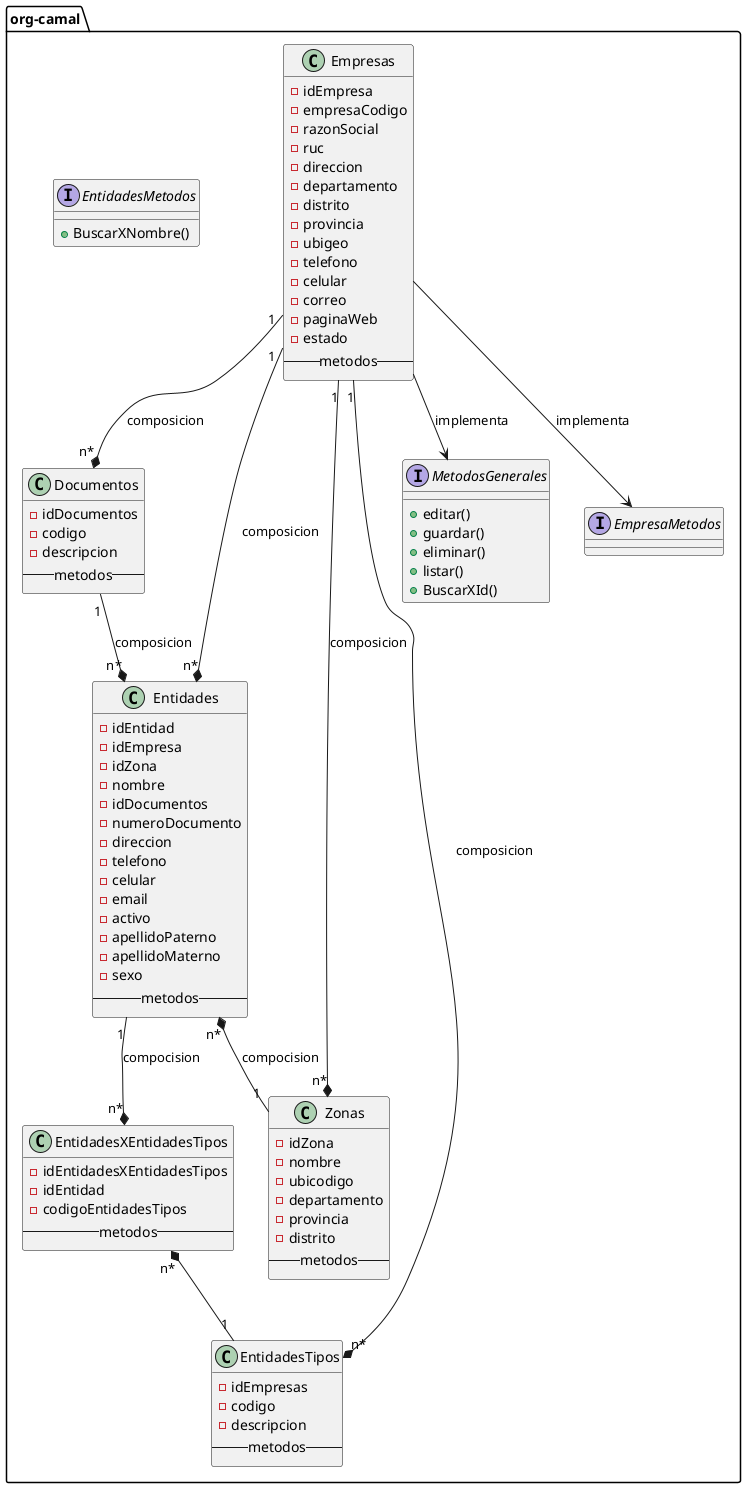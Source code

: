 @startuml

package "org-camal" {

    class Empresas {
        -idEmpresa
        -empresaCodigo
        -razonSocial
        -ruc
        -direccion
        -departamento
        -distrito
        -provincia
        -ubigeo
        -telefono
        -celular
        -correo
        -paginaWeb
        -estado
        --metodos--
    }

    class Documentos {
        -idDocumentos
        -codigo
        -descripcion
        --metodos--
    }
    class  Entidades {
        -idEntidad
        -idEmpresa
        -idZona
        -nombre
        -idDocumentos
        -numeroDocumento
        -direccion
        -telefono
        -celular
        -email
        -activo
        -apellidoPaterno
        -apellidoMaterno
        -sexo
        --metodos--
    }
    class Zonas{
        -idZona
        -nombre
        -ubicodigo
        -departamento
        -provincia
        -distrito
        --metodos--
    }
    class EntidadesTipos {
        -idEmpresas
        -codigo
        -descripcion
        --metodos--
    }
    class EntidadesXEntidadesTipos {
        -idEntidadesXEntidadesTipos
        -idEntidad
        -codigoEntidadesTipos
        --metodos--
    }
    interface MetodosGenerales {
        + editar()
        + guardar()
        + eliminar()
        + listar()
        + BuscarXId()
    }
    interface EmpresaMetodos {

    }
    interface EntidadesMetodos {
            + BuscarXNombre()
    }

    Empresas "1" --* "n*" Zonas : composicion
    Empresas "1" --* "n*" Entidades : composicion
    Empresas "1" --* "n*" EntidadesTipos : composicion
    Empresas "1" --* "n*" Documentos : composicion
    Entidades "1" --* "n*" EntidadesXEntidadesTipos : compocision
    EntidadesXEntidadesTipos "n*" *-- "1" EntidadesTipos
    Documentos "1" --* "n*" Entidades: composicion
    Entidades "n*" *-- "1" Zonas : compocision

    Empresas --> MetodosGenerales: implementa
    Empresas --> EmpresaMetodos: implementa


@enduml